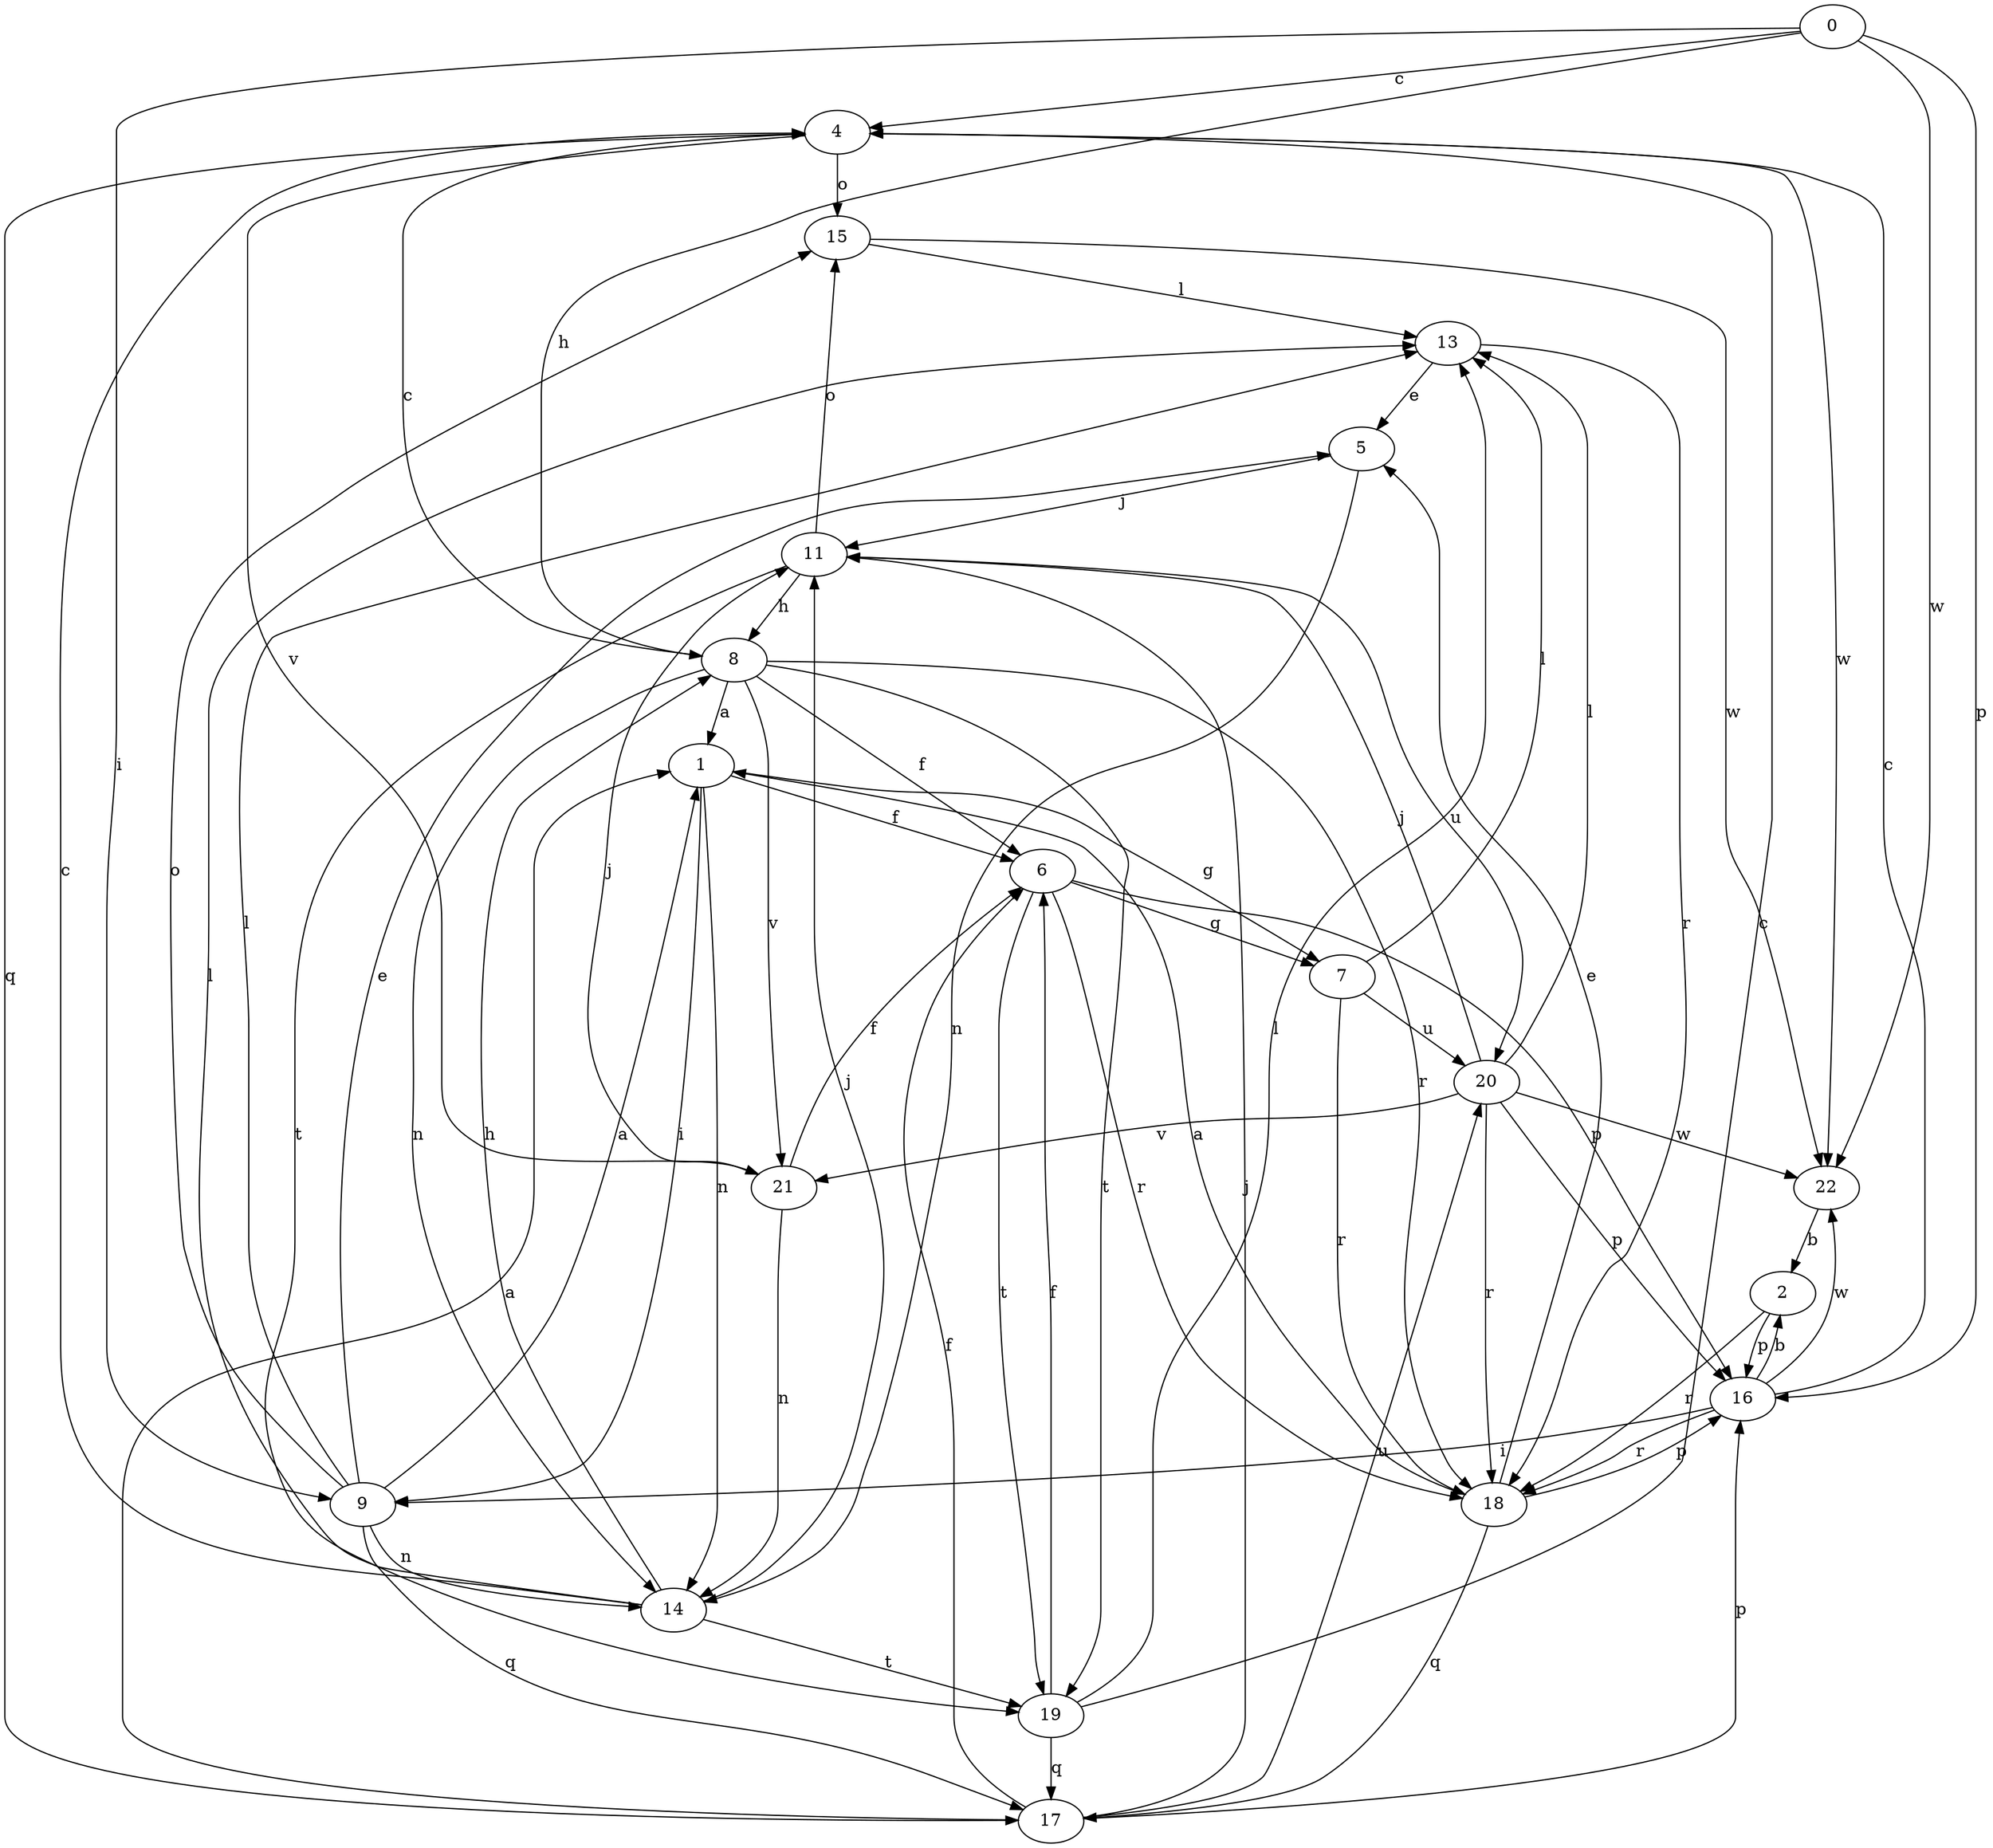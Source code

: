 strict digraph  {
0;
1;
2;
4;
5;
6;
7;
8;
9;
11;
13;
14;
15;
16;
17;
18;
19;
20;
21;
22;
0 -> 4  [label=c];
0 -> 8  [label=h];
0 -> 9  [label=i];
0 -> 16  [label=p];
0 -> 22  [label=w];
1 -> 6  [label=f];
1 -> 7  [label=g];
1 -> 9  [label=i];
1 -> 14  [label=n];
2 -> 16  [label=p];
2 -> 18  [label=r];
4 -> 15  [label=o];
4 -> 17  [label=q];
4 -> 21  [label=v];
4 -> 22  [label=w];
5 -> 11  [label=j];
5 -> 14  [label=n];
6 -> 7  [label=g];
6 -> 16  [label=p];
6 -> 18  [label=r];
6 -> 19  [label=t];
7 -> 13  [label=l];
7 -> 18  [label=r];
7 -> 20  [label=u];
8 -> 1  [label=a];
8 -> 4  [label=c];
8 -> 6  [label=f];
8 -> 14  [label=n];
8 -> 18  [label=r];
8 -> 19  [label=t];
8 -> 21  [label=v];
9 -> 1  [label=a];
9 -> 5  [label=e];
9 -> 13  [label=l];
9 -> 14  [label=n];
9 -> 15  [label=o];
9 -> 17  [label=q];
11 -> 8  [label=h];
11 -> 15  [label=o];
11 -> 19  [label=t];
11 -> 20  [label=u];
13 -> 5  [label=e];
13 -> 18  [label=r];
14 -> 4  [label=c];
14 -> 8  [label=h];
14 -> 11  [label=j];
14 -> 13  [label=l];
14 -> 19  [label=t];
15 -> 13  [label=l];
15 -> 22  [label=w];
16 -> 2  [label=b];
16 -> 4  [label=c];
16 -> 9  [label=i];
16 -> 18  [label=r];
16 -> 22  [label=w];
17 -> 1  [label=a];
17 -> 6  [label=f];
17 -> 11  [label=j];
17 -> 16  [label=p];
17 -> 20  [label=u];
18 -> 1  [label=a];
18 -> 5  [label=e];
18 -> 16  [label=p];
18 -> 17  [label=q];
19 -> 4  [label=c];
19 -> 6  [label=f];
19 -> 13  [label=l];
19 -> 17  [label=q];
20 -> 11  [label=j];
20 -> 13  [label=l];
20 -> 16  [label=p];
20 -> 18  [label=r];
20 -> 21  [label=v];
20 -> 22  [label=w];
21 -> 6  [label=f];
21 -> 11  [label=j];
21 -> 14  [label=n];
22 -> 2  [label=b];
}

